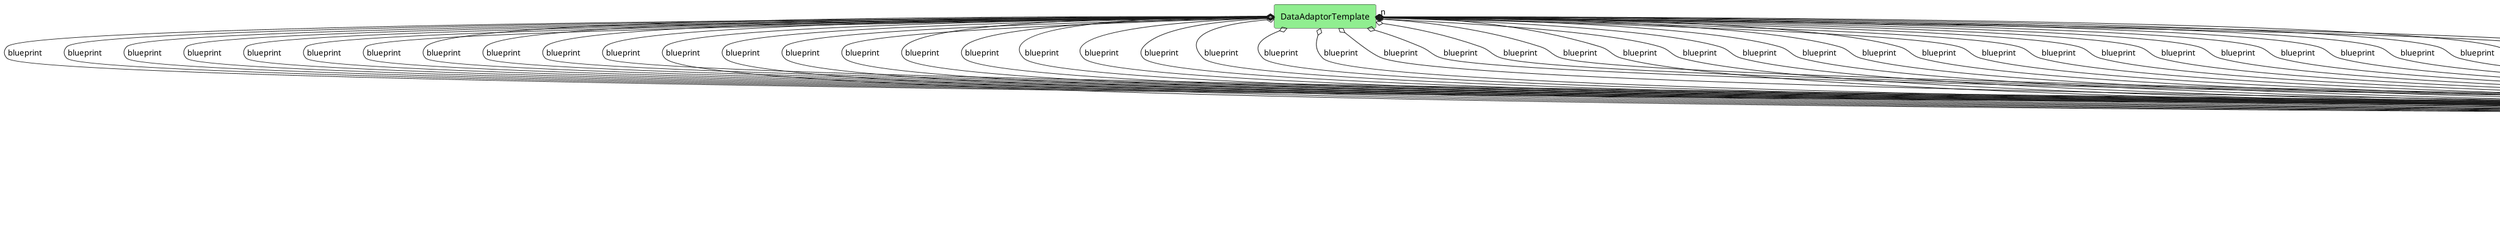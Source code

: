 @startuml

class "DataBluePrint" as Model {
 string name
 string version

 create()
 deploy()
 
}

rectangle "DataAdaptorTemplate" as DataAdaptorTemplate #lightblue {
}

Model *--> "n" DataAdaptorTemplate : adaptors


rectangle "Identity" as Identity #lightblue {
}

Model o--> "1" Identity : identity


rectangle "DataFlowTemplate" as DataFlowTemplate #lightblue {
}

Model *--> "n" DataFlowTemplate : flows


rectangle "DataBluePrintInstance" as DataBluePrintInstance #lightblue {
}

Model *--> "n" DataBluePrintInstance : instances




    rectangle "DataAdaptor" as DataAdaptor #lightgreen {
    }
    
        DataAdaptor   o--> "1" Model : "blueprint"
    
    rectangle "DataAdaptorTemplate" as DataAdaptorTemplate #lightgreen {
    }
    
        DataAdaptorTemplate   o--> "1" Model : "blueprint"
    
    rectangle "DataBluePrintInstance" as DataBluePrintInstance #lightgreen {
    }
    
        DataBluePrintInstance   o--> "1" Model : "blueprint"
    
    rectangle "DataFlow" as DataFlow #lightgreen {
    }
    
        DataFlow   o--> "1" Model : "blueprint"
    
    rectangle "DataAdaptor" as DataAdaptor #lightgreen {
    }
    
        DataAdaptor   o--> "1" Model : "blueprint"
    
    rectangle "DataAdaptorTemplate" as DataAdaptorTemplate #lightgreen {
    }
    
        DataAdaptorTemplate   o--> "1" Model : "blueprint"
    
    rectangle "DataBluePrintInstance" as DataBluePrintInstance #lightgreen {
    }
    
        DataBluePrintInstance   o--> "1" Model : "blueprint"
    
    rectangle "DataFlow" as DataFlow #lightgreen {
    }
    
        DataFlow   o--> "1" Model : "blueprint"
    
    rectangle "DataAdaptor" as DataAdaptor #lightgreen {
    }
    
        DataAdaptor   o--> "1" Model : "blueprint"
    
    rectangle "DataAdaptorTemplate" as DataAdaptorTemplate #lightgreen {
    }
    
        DataAdaptorTemplate   o--> "1" Model : "blueprint"
    
    rectangle "DataBluePrintInstance" as DataBluePrintInstance #lightgreen {
    }
    
        DataBluePrintInstance   o--> "1" Model : "blueprint"
    
    rectangle "DataFlow" as DataFlow #lightgreen {
    }
    
        DataFlow   o--> "1" Model : "blueprint"
    
    rectangle "DataAdaptor" as DataAdaptor #lightgreen {
    }
    
        DataAdaptor   o--> "1" Model : "blueprint"
    
    rectangle "DataAdaptorTemplate" as DataAdaptorTemplate #lightgreen {
    }
    
        DataAdaptorTemplate   o--> "1" Model : "blueprint"
    
    rectangle "DataBluePrintInstance" as DataBluePrintInstance #lightgreen {
    }
    
        DataBluePrintInstance   o--> "1" Model : "blueprint"
    
    rectangle "DataFlow" as DataFlow #lightgreen {
    }
    
        DataFlow   o--> "1" Model : "blueprint"
    
    rectangle "DataAdaptor" as DataAdaptor #lightgreen {
    }
    
        DataAdaptor   o--> "1" Model : "blueprint"
    
    rectangle "DataAdaptorTemplate" as DataAdaptorTemplate #lightgreen {
    }
    
        DataAdaptorTemplate   o--> "1" Model : "blueprint"
    
    rectangle "DataBluePrintInstance" as DataBluePrintInstance #lightgreen {
    }
    
        DataBluePrintInstance   o--> "1" Model : "blueprint"
    
    rectangle "DataFlow" as DataFlow #lightgreen {
    }
    
        DataFlow   o--> "1" Model : "blueprint"
    
    rectangle "DataAdaptor" as DataAdaptor #lightgreen {
    }
    
        DataAdaptor   o--> "1" Model : "blueprint"
    
    rectangle "DataAdaptorTemplate" as DataAdaptorTemplate #lightgreen {
    }
    
        DataAdaptorTemplate   o--> "1" Model : "blueprint"
    
    rectangle "DataBluePrintInstance" as DataBluePrintInstance #lightgreen {
    }
    
        DataBluePrintInstance   o--> "1" Model : "blueprint"
    
    rectangle "DataFlow" as DataFlow #lightgreen {
    }
    
        DataFlow   o--> "1" Model : "blueprint"
    
    rectangle "DataAdaptor" as DataAdaptor #lightgreen {
    }
    
        DataAdaptor   o--> "1" Model : "blueprint"
    
    rectangle "DataAdaptorTemplate" as DataAdaptorTemplate #lightgreen {
    }
    
        DataAdaptorTemplate   o--> "1" Model : "blueprint"
    
    rectangle "DataBluePrintInstance" as DataBluePrintInstance #lightgreen {
    }
    
        DataBluePrintInstance   o--> "1" Model : "blueprint"
    
    rectangle "DataFlow" as DataFlow #lightgreen {
    }
    
        DataFlow   o--> "1" Model : "blueprint"
    
    rectangle "DataAdaptor" as DataAdaptor #lightgreen {
    }
    
        DataAdaptor   o--> "1" Model : "blueprint"
    
    rectangle "DataAdaptorTemplate" as DataAdaptorTemplate #lightgreen {
    }
    
        DataAdaptorTemplate   o--> "1" Model : "blueprint"
    
    rectangle "DataBluePrintInstance" as DataBluePrintInstance #lightgreen {
    }
    
        DataBluePrintInstance   o--> "1" Model : "blueprint"
    
    rectangle "DataFlow" as DataFlow #lightgreen {
    }
    
        DataFlow   o--> "1" Model : "blueprint"
    
    rectangle "DataAdaptor" as DataAdaptor #lightgreen {
    }
    
        DataAdaptor   o--> "1" Model : "blueprint"
    
    rectangle "DataAdaptorTemplate" as DataAdaptorTemplate #lightgreen {
    }
    
        DataAdaptorTemplate   o--> "1" Model : "blueprint"
    
    rectangle "DataBluePrintInstance" as DataBluePrintInstance #lightgreen {
    }
    
        DataBluePrintInstance   o--> "1" Model : "blueprint"
    
    rectangle "DataFlow" as DataFlow #lightgreen {
    }
    
        DataFlow   o--> "1" Model : "blueprint"
    
    rectangle "DataAdaptor" as DataAdaptor #lightgreen {
    }
    
        DataAdaptor   o--> "1" Model : "blueprint"
    
    rectangle "DataAdaptorTemplate" as DataAdaptorTemplate #lightgreen {
    }
    
        DataAdaptorTemplate   o--> "1" Model : "blueprint"
    
    rectangle "DataBluePrintInstance" as DataBluePrintInstance #lightgreen {
    }
    
        DataBluePrintInstance   o--> "1" Model : "blueprint"
    
    rectangle "DataFlow" as DataFlow #lightgreen {
    }
    
        DataFlow   o--> "1" Model : "blueprint"
    
    rectangle "DataAdaptor" as DataAdaptor #lightgreen {
    }
    
        DataAdaptor   o--> "1" Model : "blueprint"
    
    rectangle "DataAdaptorTemplate" as DataAdaptorTemplate #lightgreen {
    }
    
        DataAdaptorTemplate   o--> "1" Model : "blueprint"
    
    rectangle "DataBluePrintInstance" as DataBluePrintInstance #lightgreen {
    }
    
        DataBluePrintInstance   o--> "1" Model : "blueprint"
    
    rectangle "DataFlow" as DataFlow #lightgreen {
    }
    
        DataFlow   o--> "1" Model : "blueprint"
    
    rectangle "DataAdaptor" as DataAdaptor #lightgreen {
    }
    
        DataAdaptor   o--> "1" Model : "blueprint"
    
    rectangle "DataAdaptorTemplate" as DataAdaptorTemplate #lightgreen {
    }
    
        DataAdaptorTemplate   o--> "1" Model : "blueprint"
    
    rectangle "DataBluePrintInstance" as DataBluePrintInstance #lightgreen {
    }
    
        DataBluePrintInstance   o--> "1" Model : "blueprint"
    
    rectangle "DataFlow" as DataFlow #lightgreen {
    }
    
        DataFlow   o--> "1" Model : "blueprint"
    
    rectangle "DataAdaptor" as DataAdaptor #lightgreen {
    }
    
        DataAdaptor   o--> "1" Model : "blueprint"
    
    rectangle "DataAdaptorTemplate" as DataAdaptorTemplate #lightgreen {
    }
    
        DataAdaptorTemplate   o--> "1" Model : "blueprint"
    
    rectangle "DataBluePrintInstance" as DataBluePrintInstance #lightgreen {
    }
    
        DataBluePrintInstance   o--> "1" Model : "blueprint"
    
    rectangle "DataFlow" as DataFlow #lightgreen {
    }
    
        DataFlow   o--> "1" Model : "blueprint"
    
    rectangle "DataAdaptor" as DataAdaptor #lightgreen {
    }
    
        DataAdaptor   o--> "1" Model : "blueprint"
    
    rectangle "DataAdaptorTemplate" as DataAdaptorTemplate #lightgreen {
    }
    
        DataAdaptorTemplate   o--> "1" Model : "blueprint"
    
    rectangle "DataBluePrintInstance" as DataBluePrintInstance #lightgreen {
    }
    
        DataBluePrintInstance   o--> "1" Model : "blueprint"
    
    rectangle "DataFlow" as DataFlow #lightgreen {
    }
    
        DataFlow   o--> "1" Model : "blueprint"
    
    rectangle "DataAdaptor" as DataAdaptor #lightgreen {
    }
    
        DataAdaptor   o--> "1" Model : "blueprint"
    
    rectangle "DataAdaptorTemplate" as DataAdaptorTemplate #lightgreen {
    }
    
        DataAdaptorTemplate   o--> "1" Model : "blueprint"
    
    rectangle "DataBluePrintInstance" as DataBluePrintInstance #lightgreen {
    }
    
        DataBluePrintInstance   o--> "1" Model : "blueprint"
    
    rectangle "DataFlow" as DataFlow #lightgreen {
    }
    
        DataFlow   o--> "1" Model : "blueprint"
    
    rectangle "DataAdaptor" as DataAdaptor #lightgreen {
    }
    
        DataAdaptor   o--> "1" Model : "blueprint"
    
    rectangle "DataAdaptorTemplate" as DataAdaptorTemplate #lightgreen {
    }
    
        DataAdaptorTemplate   o--> "1" Model : "blueprint"
    
    rectangle "DataBluePrintInstance" as DataBluePrintInstance #lightgreen {
    }
    
        DataBluePrintInstance   o--> "1" Model : "blueprint"
    
    rectangle "DataFlow" as DataFlow #lightgreen {
    }
    
        DataFlow   o--> "1" Model : "blueprint"
    
    rectangle "DataAdaptor" as DataAdaptor #lightgreen {
    }
    
        DataAdaptor   o--> "1" Model : "blueprint"
    
    rectangle "DataAdaptorTemplate" as DataAdaptorTemplate #lightgreen {
    }
    
        DataAdaptorTemplate   o--> "1" Model : "blueprint"
    
    rectangle "DataBluePrintInstance" as DataBluePrintInstance #lightgreen {
    }
    
        DataBluePrintInstance   o--> "1" Model : "blueprint"
    
    rectangle "DataFlow" as DataFlow #lightgreen {
    }
    
        DataFlow   o--> "1" Model : "blueprint"
    
    rectangle "DataAdaptor" as DataAdaptor #lightgreen {
    }
    
        DataAdaptor   o--> "1" Model : "blueprint"
    
    rectangle "DataAdaptorTemplate" as DataAdaptorTemplate #lightgreen {
    }
    
        DataAdaptorTemplate   o--> "1" Model : "blueprint"
    
    rectangle "DataBluePrintInstance" as DataBluePrintInstance #lightgreen {
    }
    
        DataBluePrintInstance   o--> "1" Model : "blueprint"
    
    rectangle "DataFlow" as DataFlow #lightgreen {
    }
    
        DataFlow   o--> "1" Model : "blueprint"
    
    rectangle "DataAdaptor" as DataAdaptor #lightgreen {
    }
    
        DataAdaptor   o--> "1" Model : "blueprint"
    
    rectangle "DataAdaptorTemplate" as DataAdaptorTemplate #lightgreen {
    }
    
        DataAdaptorTemplate   o--> "1" Model : "blueprint"
    
    rectangle "DataBluePrintInstance" as DataBluePrintInstance #lightgreen {
    }
    
        DataBluePrintInstance   o--> "1" Model : "blueprint"
    
    rectangle "DataFlow" as DataFlow #lightgreen {
    }
    
        DataFlow   o--> "1" Model : "blueprint"
    
    rectangle "DataAdaptor" as DataAdaptor #lightgreen {
    }
    
        DataAdaptor   o--> "1" Model : "blueprint"
    
    rectangle "DataAdaptorTemplate" as DataAdaptorTemplate #lightgreen {
    }
    
        DataAdaptorTemplate   o--> "1" Model : "blueprint"
    
    rectangle "DataBluePrintInstance" as DataBluePrintInstance #lightgreen {
    }
    
        DataBluePrintInstance   o--> "1" Model : "blueprint"
    
    rectangle "DataFlow" as DataFlow #lightgreen {
    }
    
        DataFlow   o--> "1" Model : "blueprint"
    
    rectangle "DataAdaptor" as DataAdaptor #lightgreen {
    }
    
        DataAdaptor   o--> "1" Model : "blueprint"
    
    rectangle "DataAdaptorTemplate" as DataAdaptorTemplate #lightgreen {
    }
    
        DataAdaptorTemplate   o--> "1" Model : "blueprint"
    
    rectangle "DataBluePrintInstance" as DataBluePrintInstance #lightgreen {
    }
    
        DataBluePrintInstance   o--> "1" Model : "blueprint"
    
    rectangle "DataFlow" as DataFlow #lightgreen {
    }
    
        DataFlow   o--> "1" Model : "blueprint"
    
    rectangle "DataAdaptor" as DataAdaptor #lightgreen {
    }
    
        DataAdaptor   o--> "1" Model : "blueprint"
    
    rectangle "DataAdaptorTemplate" as DataAdaptorTemplate #lightgreen {
    }
    
        DataAdaptorTemplate   o--> "1" Model : "blueprint"
    
    rectangle "DataBluePrintInstance" as DataBluePrintInstance #lightgreen {
    }
    
        DataBluePrintInstance   o--> "1" Model : "blueprint"
    
    rectangle "DataFlow" as DataFlow #lightgreen {
    }
    
        DataFlow   o--> "1" Model : "blueprint"
    
    rectangle "DataAdaptor" as DataAdaptor #lightgreen {
    }
    
        DataAdaptor   o--> "1" Model : "blueprint"
    
    rectangle "DataAdaptorTemplate" as DataAdaptorTemplate #lightgreen {
    }
    
        DataAdaptorTemplate   o--> "1" Model : "blueprint"
    
    rectangle "DataBluePrintInstance" as DataBluePrintInstance #lightgreen {
    }
    
        DataBluePrintInstance   o--> "1" Model : "blueprint"
    
    rectangle "DataFlow" as DataFlow #lightgreen {
    }
    
        DataFlow   o--> "1" Model : "blueprint"
    
    rectangle "DataAdaptor" as DataAdaptor #lightgreen {
    }
    
        DataAdaptor   o--> "1" Model : "blueprint"
    
    rectangle "DataAdaptorTemplate" as DataAdaptorTemplate #lightgreen {
    }
    
        DataAdaptorTemplate   o--> "1" Model : "blueprint"
    
    rectangle "DataBluePrintInstance" as DataBluePrintInstance #lightgreen {
    }
    
        DataBluePrintInstance   o--> "1" Model : "blueprint"
    
    rectangle "DataFlow" as DataFlow #lightgreen {
    }
    
        DataFlow   o--> "1" Model : "blueprint"
    
    rectangle "DataAdaptor" as DataAdaptor #lightgreen {
    }
    
        DataAdaptor   o--> "1" Model : "blueprint"
    
    rectangle "DataAdaptorTemplate" as DataAdaptorTemplate #lightgreen {
    }
    
        DataAdaptorTemplate   o--> "1" Model : "blueprint"
    
    rectangle "DataBluePrintInstance" as DataBluePrintInstance #lightgreen {
    }
    
        DataBluePrintInstance   o--> "1" Model : "blueprint"
    
    rectangle "DataFlow" as DataFlow #lightgreen {
    }
    
        DataFlow   o--> "1" Model : "blueprint"
    
    rectangle "DataAdaptor" as DataAdaptor #lightgreen {
    }
    
        DataAdaptor   o--> "1" Model : "blueprint"
    
    rectangle "DataAdaptorTemplate" as DataAdaptorTemplate #lightgreen {
    }
    
        DataAdaptorTemplate   o--> "1" Model : "blueprint"
    
    rectangle "DataBluePrintInstance" as DataBluePrintInstance #lightgreen {
    }
    
        DataBluePrintInstance   o--> "1" Model : "blueprint"
    
    rectangle "DataFlow" as DataFlow #lightgreen {
    }
    
        DataFlow   o--> "1" Model : "blueprint"
    
    rectangle "DataAdaptor" as DataAdaptor #lightgreen {
    }
    
        DataAdaptor   o--> "1" Model : "blueprint"
    
    rectangle "DataAdaptorTemplate" as DataAdaptorTemplate #lightgreen {
    }
    
        DataAdaptorTemplate   o--> "1" Model : "blueprint"
    
    rectangle "DataBluePrintInstance" as DataBluePrintInstance #lightgreen {
    }
    
        DataBluePrintInstance   o--> "1" Model : "blueprint"
    
    rectangle "DataFlow" as DataFlow #lightgreen {
    }
    
        DataFlow   o--> "1" Model : "blueprint"
    
    rectangle "DataAdaptor" as DataAdaptor #lightgreen {
    }
    
        DataAdaptor   o--> "1" Model : "blueprint"
    
    rectangle "DataAdaptorTemplate" as DataAdaptorTemplate #lightgreen {
    }
    
        DataAdaptorTemplate   o--> "1" Model : "blueprint"
    
    rectangle "DataBluePrintInstance" as DataBluePrintInstance #lightgreen {
    }
    
        DataBluePrintInstance   o--> "1" Model : "blueprint"
    
    rectangle "DataFlow" as DataFlow #lightgreen {
    }
    
        DataFlow   o--> "1" Model : "blueprint"
    
    rectangle "DataAdaptor" as DataAdaptor #lightgreen {
    }
    
        DataAdaptor   o--> "1" Model : "blueprint"
    
    rectangle "DataAdaptorTemplate" as DataAdaptorTemplate #lightgreen {
    }
    
        DataAdaptorTemplate   o--> "1" Model : "blueprint"
    
    rectangle "DataBluePrintInstance" as DataBluePrintInstance #lightgreen {
    }
    
        DataBluePrintInstance   o--> "1" Model : "blueprint"
    
    rectangle "DataFlow" as DataFlow #lightgreen {
    }
    
        DataFlow   o--> "1" Model : "blueprint"
    
    rectangle "DataAdaptor" as DataAdaptor #lightgreen {
    }
    
        DataAdaptor   o--> "1" Model : "blueprint"
    
    rectangle "DataAdaptorTemplate" as DataAdaptorTemplate #lightgreen {
    }
    
        DataAdaptorTemplate   o--> "1" Model : "blueprint"
    
    rectangle "DataBluePrintInstance" as DataBluePrintInstance #lightgreen {
    }
    
        DataBluePrintInstance   o--> "1" Model : "blueprint"
    
    rectangle "DataFlow" as DataFlow #lightgreen {
    }
    
        DataFlow   o--> "1" Model : "blueprint"
    
    rectangle "DataAdaptor" as DataAdaptor #lightgreen {
    }
    
        DataAdaptor   o--> "1" Model : "blueprint"
    
    rectangle "DataAdaptorTemplate" as DataAdaptorTemplate #lightgreen {
    }
    
        DataAdaptorTemplate   o--> "1" Model : "blueprint"
    
    rectangle "DataBluePrintInstance" as DataBluePrintInstance #lightgreen {
    }
    
        DataBluePrintInstance   o--> "1" Model : "blueprint"
    
    rectangle "DataFlow" as DataFlow #lightgreen {
    }
    
        DataFlow   o--> "1" Model : "blueprint"
    
    rectangle "DataAdaptor" as DataAdaptor #lightgreen {
    }
    
        DataAdaptor   o--> "1" Model : "blueprint"
    
    rectangle "DataAdaptorTemplate" as DataAdaptorTemplate #lightgreen {
    }
    
        DataAdaptorTemplate   o--> "1" Model : "blueprint"
    
    rectangle "DataBluePrintInstance" as DataBluePrintInstance #lightgreen {
    }
    
        DataBluePrintInstance   o--> "1" Model : "blueprint"
    
    rectangle "DataFlow" as DataFlow #lightgreen {
    }
    
        DataFlow   o--> "1" Model : "blueprint"
    
    rectangle "DataAdaptor" as DataAdaptor #lightgreen {
    }
    
        DataAdaptor   o--> "1" Model : "blueprint"
    
    rectangle "DataAdaptorTemplate" as DataAdaptorTemplate #lightgreen {
    }
    
        DataAdaptorTemplate   o--> "1" Model : "blueprint"
    
    rectangle "DataBluePrintInstance" as DataBluePrintInstance #lightgreen {
    }
    
        DataBluePrintInstance   o--> "1" Model : "blueprint"
    
    rectangle "DataFlow" as DataFlow #lightgreen {
    }
    
        DataFlow   o--> "1" Model : "blueprint"
    
    rectangle "DataAdaptor" as DataAdaptor #lightgreen {
    }
    
        DataAdaptor   o--> "1" Model : "blueprint"
    
    rectangle "DataAdaptorTemplate" as DataAdaptorTemplate #lightgreen {
    }
    
        DataAdaptorTemplate   o--> "1" Model : "blueprint"
    
    rectangle "DataBluePrintInstance" as DataBluePrintInstance #lightgreen {
    }
    
        DataBluePrintInstance   o--> "1" Model : "blueprint"
    
    rectangle "DataFlow" as DataFlow #lightgreen {
    }
    
        DataFlow   o--> "1" Model : "blueprint"
    
    rectangle "DataAdaptor" as DataAdaptor #lightgreen {
    }
    
        DataAdaptor   o--> "1" Model : "blueprint"
    
    rectangle "DataAdaptorTemplate" as DataAdaptorTemplate #lightgreen {
    }
    
        DataAdaptorTemplate   o--> "1" Model : "blueprint"
    
    rectangle "DataBluePrintInstance" as DataBluePrintInstance #lightgreen {
    }
    
        DataBluePrintInstance   o--> "1" Model : "blueprint"
    
    rectangle "DataFlow" as DataFlow #lightgreen {
    }
    
        DataFlow   o--> "1" Model : "blueprint"
    
    rectangle "DataAdaptor" as DataAdaptor #lightgreen {
    }
    
        DataAdaptor   o--> "1" Model : "blueprint"
    
    rectangle "DataAdaptorTemplate" as DataAdaptorTemplate #lightgreen {
    }
    
        DataAdaptorTemplate   o--> "1" Model : "blueprint"
    
    rectangle "DataBluePrintInstance" as DataBluePrintInstance #lightgreen {
    }
    
        DataBluePrintInstance   o--> "1" Model : "blueprint"
    
    rectangle "DataFlow" as DataFlow #lightgreen {
    }
    
        DataFlow   o--> "1" Model : "blueprint"
    
    rectangle "DataAdaptor" as DataAdaptor #lightgreen {
    }
    
        DataAdaptor   o--> "1" Model : "blueprint"
    
    rectangle "DataAdaptorTemplate" as DataAdaptorTemplate #lightgreen {
    }
    
        DataAdaptorTemplate   o--> "1" Model : "blueprint"
    
    rectangle "DataBluePrintInstance" as DataBluePrintInstance #lightgreen {
    }
    
        DataBluePrintInstance   o--> "1" Model : "blueprint"
    
    rectangle "DataFlow" as DataFlow #lightgreen {
    }
    
        DataFlow   o--> "1" Model : "blueprint"
    
    rectangle "DataAdaptor" as DataAdaptor #lightgreen {
    }
    
        DataAdaptor   o--> "1" Model : "blueprint"
    
    rectangle "DataAdaptorTemplate" as DataAdaptorTemplate #lightgreen {
    }
    
        DataAdaptorTemplate   o--> "1" Model : "blueprint"
    
    rectangle "DataBluePrintInstance" as DataBluePrintInstance #lightgreen {
    }
    
        DataBluePrintInstance   o--> "1" Model : "blueprint"
    
    rectangle "DataFlow" as DataFlow #lightgreen {
    }
    
        DataFlow   o--> "1" Model : "blueprint"
    
    rectangle "DataAdaptor" as DataAdaptor #lightgreen {
    }
    
        DataAdaptor   o--> "1" Model : "blueprint"
    
    rectangle "DataAdaptorTemplate" as DataAdaptorTemplate #lightgreen {
    }
    
        DataAdaptorTemplate   o--> "1" Model : "blueprint"
    
    rectangle "DataBluePrintInstance" as DataBluePrintInstance #lightgreen {
    }
    
        DataBluePrintInstance   o--> "1" Model : "blueprint"
    
    rectangle "DataFlow" as DataFlow #lightgreen {
    }
    
        DataFlow   o--> "1" Model : "blueprint"
    
    rectangle "DataAdaptor" as DataAdaptor #lightgreen {
    }
    
        DataAdaptor   o--> "1" Model : "blueprint"
    
    rectangle "DataAdaptorTemplate" as DataAdaptorTemplate #lightgreen {
    }
    
        DataAdaptorTemplate   o--> "1" Model : "blueprint"
    
    rectangle "DataBluePrintInstance" as DataBluePrintInstance #lightgreen {
    }
    
        DataBluePrintInstance   o--> "1" Model : "blueprint"
    
    rectangle "DataFlow" as DataFlow #lightgreen {
    }
    
        DataFlow   o--> "1" Model : "blueprint"
    
    rectangle "DataAdaptor" as DataAdaptor #lightgreen {
    }
    
        DataAdaptor   o--> "1" Model : "blueprint"
    
    rectangle "DataAdaptorTemplate" as DataAdaptorTemplate #lightgreen {
    }
    
        DataAdaptorTemplate   o--> "1" Model : "blueprint"
    
    rectangle "DataBluePrintInstance" as DataBluePrintInstance #lightgreen {
    }
    
        DataBluePrintInstance   o--> "1" Model : "blueprint"
    
    rectangle "DataFlow" as DataFlow #lightgreen {
    }
    
        DataFlow   o--> "1" Model : "blueprint"
    
    rectangle "DataAdaptor" as DataAdaptor #lightgreen {
    }
    
        DataAdaptor   o--> "1" Model : "blueprint"
    
    rectangle "DataAdaptorTemplate" as DataAdaptorTemplate #lightgreen {
    }
    
        DataAdaptorTemplate   o--> "1" Model : "blueprint"
    
    rectangle "DataBluePrintInstance" as DataBluePrintInstance #lightgreen {
    }
    
        DataBluePrintInstance   o--> "1" Model : "blueprint"
    
    rectangle "DataFlow" as DataFlow #lightgreen {
    }
    
        DataFlow   o--> "1" Model : "blueprint"
    
    rectangle "DataAdaptor" as DataAdaptor #lightgreen {
    }
    
        DataAdaptor   o--> "1" Model : "blueprint"
    
    rectangle "DataAdaptorTemplate" as DataAdaptorTemplate #lightgreen {
    }
    
        DataAdaptorTemplate   o--> "1" Model : "blueprint"
    
    rectangle "DataBluePrintInstance" as DataBluePrintInstance #lightgreen {
    }
    
        DataBluePrintInstance   o--> "1" Model : "blueprint"
    
    rectangle "DataFlow" as DataFlow #lightgreen {
    }
    
        DataFlow   o--> "1" Model : "blueprint"
    
    rectangle "DataAdaptor" as DataAdaptor #lightgreen {
    }
    
        DataAdaptor   o--> "1" Model : "blueprint"
    
    rectangle "DataAdaptorTemplate" as DataAdaptorTemplate #lightgreen {
    }
    
        DataAdaptorTemplate   o--> "1" Model : "blueprint"
    
    rectangle "DataBluePrintInstance" as DataBluePrintInstance #lightgreen {
    }
    
        DataBluePrintInstance   o--> "1" Model : "blueprint"
    
    rectangle "DataFlow" as DataFlow #lightgreen {
    }
    
        DataFlow   o--> "1" Model : "blueprint"
    

@enduml
